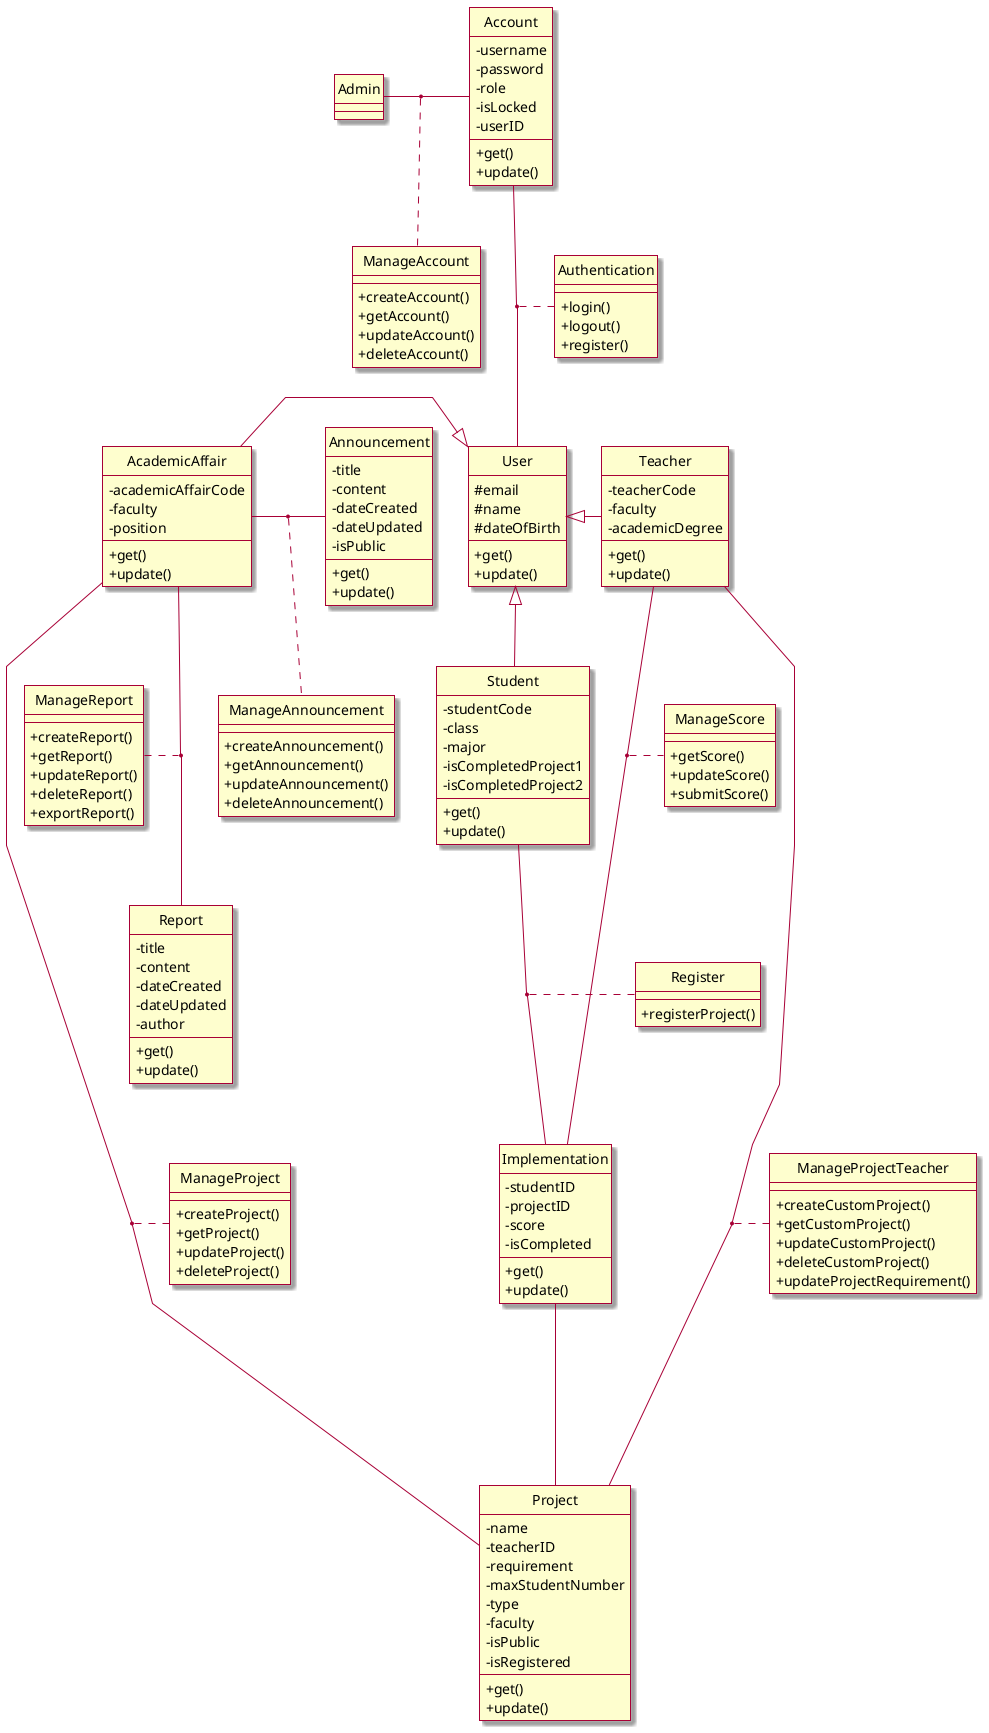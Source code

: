 @startuml Class Diagram

skin rose
skinparam classAttributeIconSize 0
' skinparam linetype ortho
skinparam linetype polyline
hide circle

class Admin {}

class ManageAccount {
    + createAccount()
    + getAccount()
    + updateAccount()
    + deleteAccount()
}

class Account {
    - username
    - password
    - role
    - isLocked
    - userID

    + get()
    + update()
}

class User {
    # email
    # name
    # dateOfBirth

    + get()
    + update()
}

class Authentication {
    + login()
    + logout()
    + register()
}

class AcademicAffair {
    - academicAffairCode
    - faculty
    - position

    + get()
    + update()
}

class Student {
    - studentCode
    - class
    - major
    - isCompletedProject1
    - isCompletedProject2

    + get()
    + update()
}

class Teacher {
    - teacherCode
    - faculty
    - academicDegree

    + get()
    + update()
}

class Announcement {
    - title
    - content
    - dateCreated
    - dateUpdated
    - isPublic

    + get()
    + update()
}

class Report {
    - title
    - content
    - dateCreated
    - dateUpdated
    - author

    + get()
    + update()
}

class Project {
    - name
    - teacherID
    - requirement
    - maxStudentNumber
    - type
    - faculty
    - isPublic
    - isRegistered

    + get()
    + update()
}

class ManageProject {
    + createProject()
    + getProject()
    + updateProject()
    + deleteProject()
}

class ManageProjectTeacher {
    + createCustomProject()
    + getCustomProject()
    + updateCustomProject()
    + deleteCustomProject()
    + updateProjectRequirement()
}

class Implementation {
    - studentID
    - projectID
    - score
    - isCompleted

    + get()
    + update()
}

class Register {
    + registerProject()
}

class ManageScore {
    + getScore()
    + updateScore()
    + submitScore()
}

class ManageReport {
    + createReport()
    + getReport()
    + updateReport()
    + deleteReport()
    + exportReport()
}

class ManageAnnouncement {
    + createAnnouncement()
    + getAnnouncement()
    + updateAnnouncement()
    + deleteAnnouncement()
}

Account -- User
(Account, User) .. Authentication
Student  -up-^ User
User ^-right- Teacher
User ^-left- AcademicAffair
Project -up- Implementation
Student -down- Implementation
(Student, Implementation) .. Register
AcademicAffair -left- Announcement
AcademicAffair -up- Report
AcademicAffair ---- Project
(AcademicAffair, Project) .... ManageProject
Teacher ---- Project
(Teacher, Project) .... ManageProjectTeacher
(Teacher, Implementation) .... ManageScore
ManageReport .. (AcademicAffair, Report)
(AcademicAffair, Announcement) .. ManageAnnouncement
Admin -right- Account
(Admin, Account) .. ManageAccount
@enduml